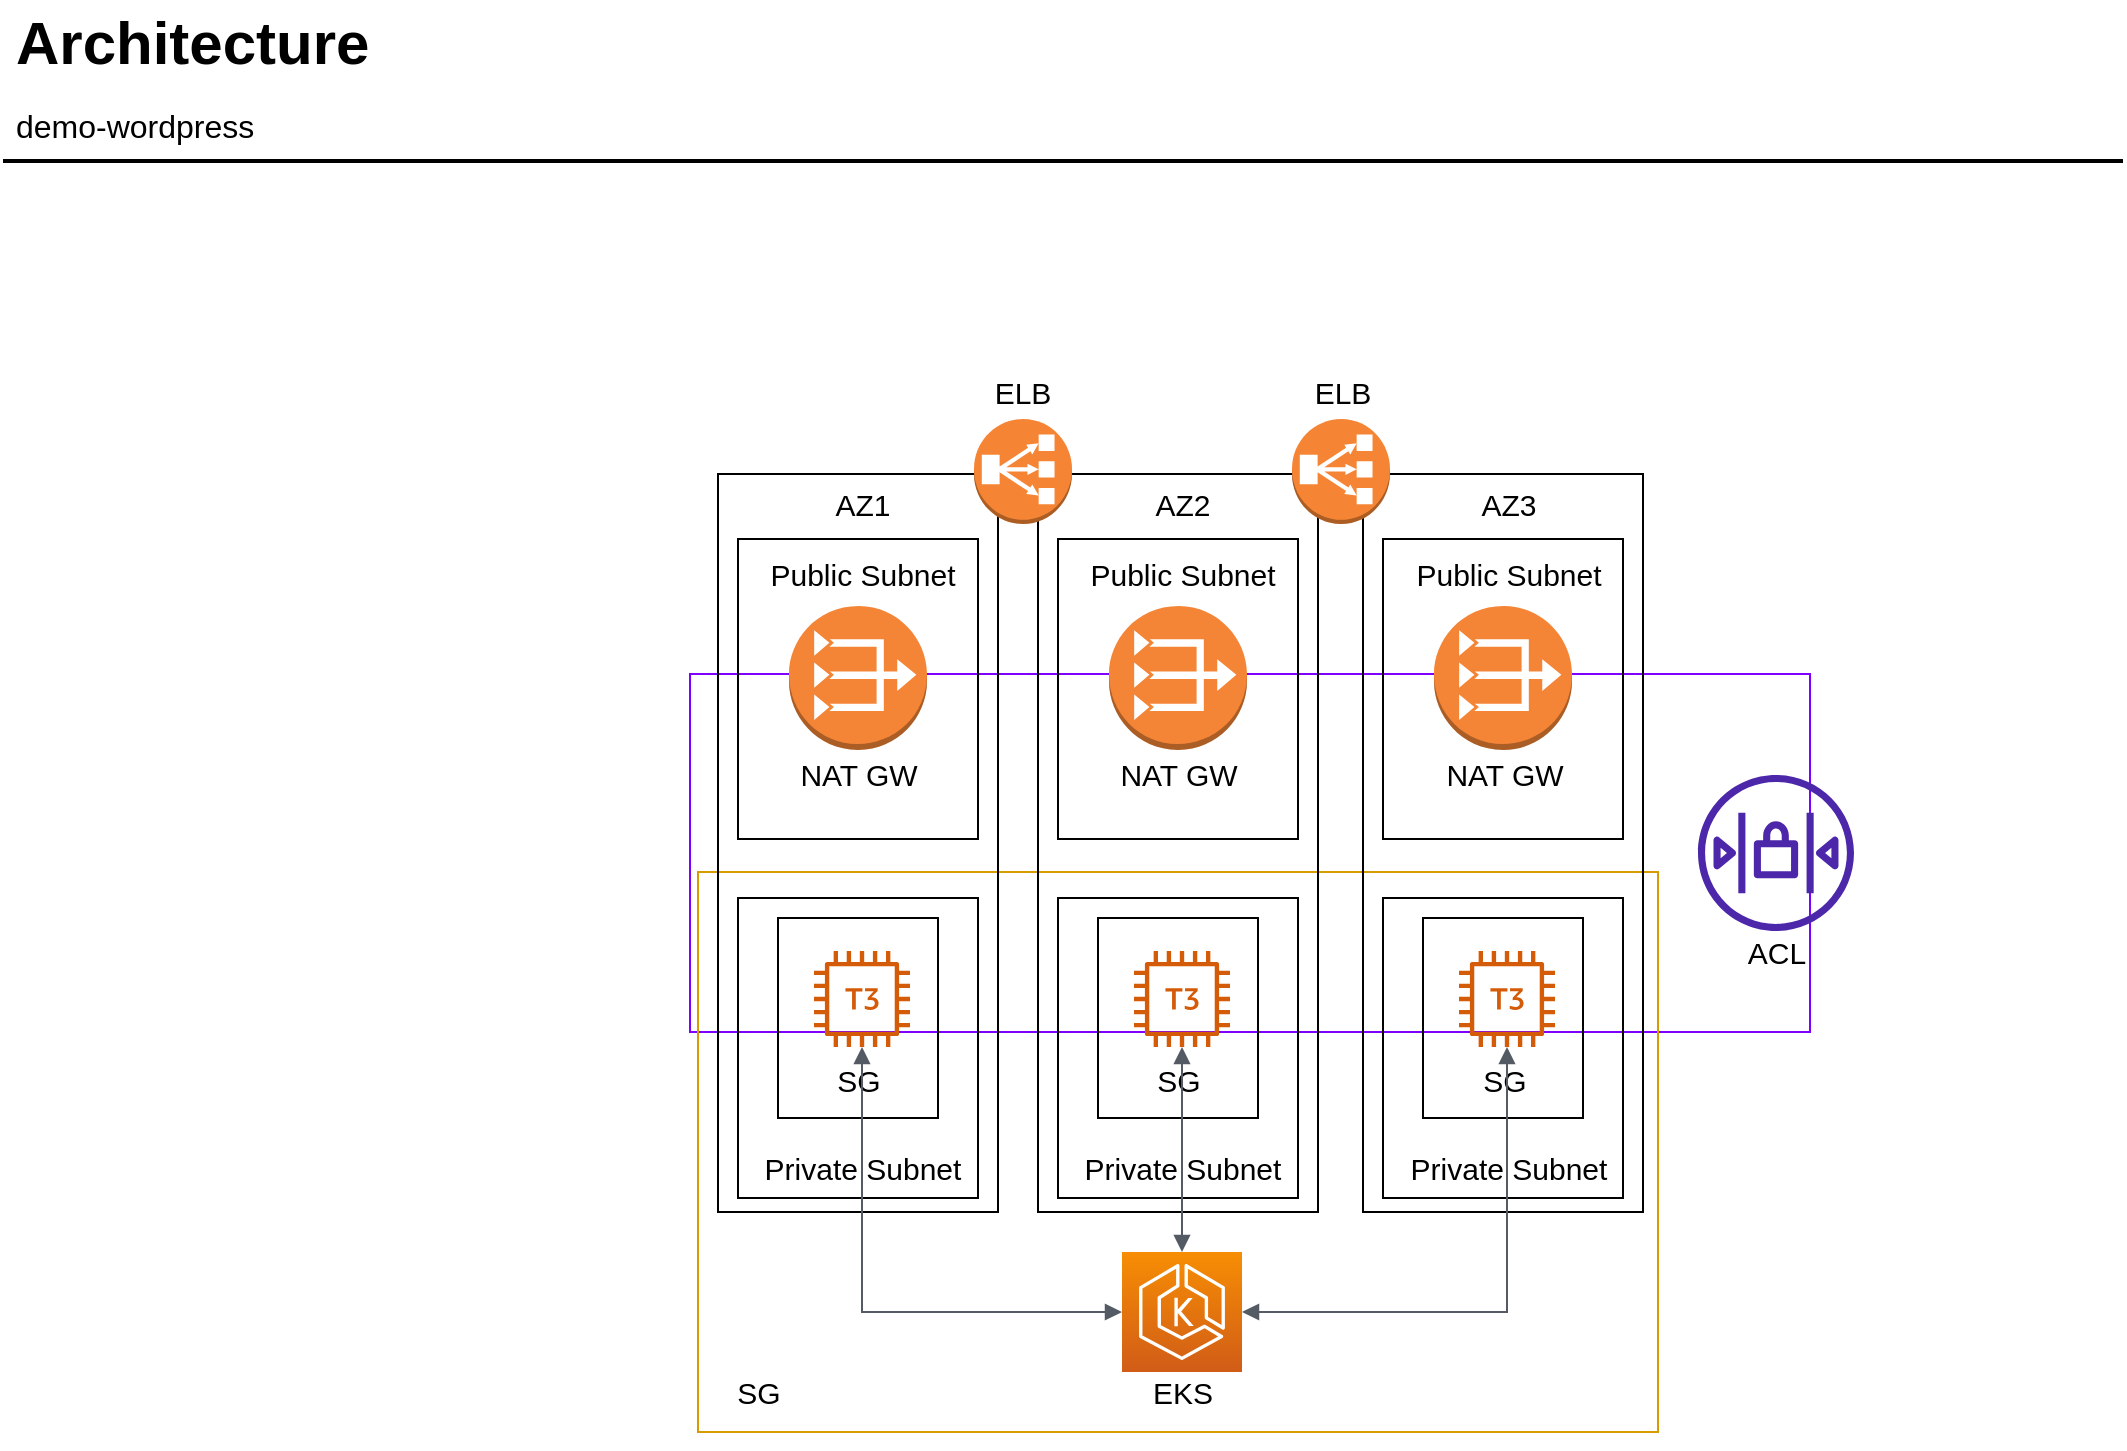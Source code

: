 <mxfile version="16.6.1" type="github">
  <diagram id="Ht1M8jgEwFfnCIfOTk4-" name="Page-1">
    <mxGraphModel dx="1673" dy="887" grid="1" gridSize="10" guides="1" tooltips="1" connect="1" arrows="1" fold="1" page="1" pageScale="1" pageWidth="1169" pageHeight="827" math="0" shadow="0">
      <root>
        <mxCell id="0" />
        <mxCell id="1" parent="0" />
        <mxCell id="Htbz3_5xFDLYGNEnt884-63" value="" style="rounded=0;whiteSpace=wrap;html=1;fontSize=15;fontColor=#DBD4EE;fillColor=none;strokeColor=#7F00FF;" vertex="1" parent="1">
          <mxGeometry x="396" y="401" width="560" height="179" as="geometry" />
        </mxCell>
        <mxCell id="Htbz3_5xFDLYGNEnt884-4" value="" style="rounded=0;whiteSpace=wrap;html=1;fillColor=none;" vertex="1" parent="1">
          <mxGeometry x="440" y="523" width="80" height="100" as="geometry" />
        </mxCell>
        <mxCell id="Htbz3_5xFDLYGNEnt884-12" value="" style="rounded=0;whiteSpace=wrap;html=1;fontSize=15;fillColor=none;" vertex="1" parent="1">
          <mxGeometry x="420" y="513" width="120" height="150" as="geometry" />
        </mxCell>
        <mxCell id="Htbz3_5xFDLYGNEnt884-22" value="" style="rounded=0;whiteSpace=wrap;html=1;fillColor=none;" vertex="1" parent="1">
          <mxGeometry x="600" y="523" width="80" height="100" as="geometry" />
        </mxCell>
        <mxCell id="Htbz3_5xFDLYGNEnt884-33" value="" style="rounded=0;whiteSpace=wrap;html=1;fillColor=none;" vertex="1" parent="1">
          <mxGeometry x="762.5" y="523" width="80" height="100" as="geometry" />
        </mxCell>
        <mxCell id="Htbz3_5xFDLYGNEnt884-35" value="" style="rounded=0;whiteSpace=wrap;html=1;fontSize=15;fillColor=none;" vertex="1" parent="1">
          <mxGeometry x="742.5" y="513" width="120" height="150" as="geometry" />
        </mxCell>
        <mxCell id="Htbz3_5xFDLYGNEnt884-24" value="" style="rounded=0;whiteSpace=wrap;html=1;fontSize=15;fillColor=none;" vertex="1" parent="1">
          <mxGeometry x="580" y="513" width="120" height="150" as="geometry" />
        </mxCell>
        <mxCell id="Htbz3_5xFDLYGNEnt884-46" value="" style="rounded=0;whiteSpace=wrap;html=1;fontSize=15;fillColor=none;strokeColor=#d79b00;" vertex="1" parent="1">
          <mxGeometry x="400" y="500" width="480" height="280" as="geometry" />
        </mxCell>
        <mxCell id="Htbz3_5xFDLYGNEnt884-18" value="" style="rounded=0;whiteSpace=wrap;html=1;fontSize=15;fillColor=none;" vertex="1" parent="1">
          <mxGeometry x="410" y="301" width="140" height="369" as="geometry" />
        </mxCell>
        <mxCell id="-QjtrjUzRDEMRZ5MF8oH-47" value="Architecture" style="text;html=1;resizable=0;points=[];autosize=1;align=left;verticalAlign=top;spacingTop=-4;fontSize=30;fontStyle=1" parent="1" vertex="1">
          <mxGeometry x="56.5" y="64.5" width="190" height="40" as="geometry" />
        </mxCell>
        <mxCell id="-QjtrjUzRDEMRZ5MF8oH-48" value="demo-wordpress" style="text;html=1;resizable=0;points=[];autosize=1;align=left;verticalAlign=top;spacingTop=-4;fontSize=16;" parent="1" vertex="1">
          <mxGeometry x="56.5" y="114.5" width="130" height="20" as="geometry" />
        </mxCell>
        <mxCell id="SCVMTBWpLvtzJIhz15lM-1" value="" style="line;strokeWidth=2;html=1;fontSize=14;" parent="1" vertex="1">
          <mxGeometry x="52.5" y="139.5" width="1060" height="10" as="geometry" />
        </mxCell>
        <mxCell id="Htbz3_5xFDLYGNEnt884-3" value="" style="sketch=0;outlineConnect=0;fontColor=#232F3E;gradientColor=none;fillColor=#D45B07;strokeColor=none;dashed=0;verticalLabelPosition=bottom;verticalAlign=top;align=center;html=1;fontSize=12;fontStyle=0;aspect=fixed;pointerEvents=1;shape=mxgraph.aws4.t3_instance;" vertex="1" parent="1">
          <mxGeometry x="458" y="539.5" width="48" height="48" as="geometry" />
        </mxCell>
        <mxCell id="Htbz3_5xFDLYGNEnt884-5" value="&lt;font style=&quot;font-size: 15px&quot;&gt;SG&lt;/font&gt;" style="text;html=1;resizable=0;autosize=1;align=center;verticalAlign=middle;points=[];fillColor=none;strokeColor=none;rounded=0;" vertex="1" parent="1">
          <mxGeometry x="460" y="594" width="40" height="20" as="geometry" />
        </mxCell>
        <mxCell id="Htbz3_5xFDLYGNEnt884-13" value="Private Subnet" style="text;html=1;resizable=0;autosize=1;align=center;verticalAlign=middle;points=[];fillColor=none;strokeColor=none;rounded=0;fontSize=15;" vertex="1" parent="1">
          <mxGeometry x="427" y="638" width="110" height="20" as="geometry" />
        </mxCell>
        <mxCell id="Htbz3_5xFDLYGNEnt884-14" value="" style="rounded=0;whiteSpace=wrap;html=1;fontSize=15;fillColor=none;" vertex="1" parent="1">
          <mxGeometry x="420" y="333.5" width="120" height="150" as="geometry" />
        </mxCell>
        <mxCell id="Htbz3_5xFDLYGNEnt884-15" value="Public Subnet" style="text;html=1;resizable=0;autosize=1;align=center;verticalAlign=middle;points=[];fillColor=none;strokeColor=none;rounded=0;fontSize=15;" vertex="1" parent="1">
          <mxGeometry x="427" y="341" width="110" height="20" as="geometry" />
        </mxCell>
        <mxCell id="Htbz3_5xFDLYGNEnt884-16" value="" style="outlineConnect=0;dashed=0;verticalLabelPosition=bottom;verticalAlign=top;align=center;html=1;shape=mxgraph.aws3.vpc_nat_gateway;fillColor=#F58536;gradientColor=none;fontSize=15;" vertex="1" parent="1">
          <mxGeometry x="445.5" y="367" width="69" height="72" as="geometry" />
        </mxCell>
        <mxCell id="Htbz3_5xFDLYGNEnt884-17" value="NAT GW" style="text;html=1;resizable=0;autosize=1;align=center;verticalAlign=middle;points=[];fillColor=none;strokeColor=none;rounded=0;fontSize=15;" vertex="1" parent="1">
          <mxGeometry x="445" y="441" width="70" height="20" as="geometry" />
        </mxCell>
        <mxCell id="Htbz3_5xFDLYGNEnt884-19" value="AZ1" style="text;html=1;resizable=0;autosize=1;align=center;verticalAlign=middle;points=[];fillColor=none;strokeColor=none;rounded=0;fontSize=15;" vertex="1" parent="1">
          <mxGeometry x="462" y="306" width="40" height="20" as="geometry" />
        </mxCell>
        <mxCell id="Htbz3_5xFDLYGNEnt884-20" value="" style="rounded=0;whiteSpace=wrap;html=1;fontSize=15;fillColor=none;" vertex="1" parent="1">
          <mxGeometry x="570" y="301" width="140" height="369" as="geometry" />
        </mxCell>
        <mxCell id="Htbz3_5xFDLYGNEnt884-21" value="" style="sketch=0;outlineConnect=0;fontColor=#232F3E;gradientColor=none;fillColor=#D45B07;strokeColor=none;dashed=0;verticalLabelPosition=bottom;verticalAlign=top;align=center;html=1;fontSize=12;fontStyle=0;aspect=fixed;pointerEvents=1;shape=mxgraph.aws4.t3_instance;" vertex="1" parent="1">
          <mxGeometry x="618" y="539.5" width="48" height="48" as="geometry" />
        </mxCell>
        <mxCell id="Htbz3_5xFDLYGNEnt884-23" value="&lt;font style=&quot;font-size: 15px&quot;&gt;SG&lt;/font&gt;" style="text;html=1;resizable=0;autosize=1;align=center;verticalAlign=middle;points=[];fillColor=none;strokeColor=none;rounded=0;" vertex="1" parent="1">
          <mxGeometry x="620" y="594" width="40" height="20" as="geometry" />
        </mxCell>
        <mxCell id="Htbz3_5xFDLYGNEnt884-25" value="Private Subnet" style="text;html=1;resizable=0;autosize=1;align=center;verticalAlign=middle;points=[];fillColor=none;strokeColor=none;rounded=0;fontSize=15;" vertex="1" parent="1">
          <mxGeometry x="587" y="638" width="110" height="20" as="geometry" />
        </mxCell>
        <mxCell id="Htbz3_5xFDLYGNEnt884-26" value="" style="rounded=0;whiteSpace=wrap;html=1;fontSize=15;fillColor=none;" vertex="1" parent="1">
          <mxGeometry x="580" y="333.5" width="120" height="150" as="geometry" />
        </mxCell>
        <mxCell id="Htbz3_5xFDLYGNEnt884-27" value="Public Subnet" style="text;html=1;resizable=0;autosize=1;align=center;verticalAlign=middle;points=[];fillColor=none;strokeColor=none;rounded=0;fontSize=15;" vertex="1" parent="1">
          <mxGeometry x="587" y="341" width="110" height="20" as="geometry" />
        </mxCell>
        <mxCell id="Htbz3_5xFDLYGNEnt884-28" value="" style="outlineConnect=0;dashed=0;verticalLabelPosition=bottom;verticalAlign=top;align=center;html=1;shape=mxgraph.aws3.vpc_nat_gateway;fillColor=#F58536;gradientColor=none;fontSize=15;" vertex="1" parent="1">
          <mxGeometry x="605.5" y="367" width="69" height="72" as="geometry" />
        </mxCell>
        <mxCell id="Htbz3_5xFDLYGNEnt884-29" value="NAT GW" style="text;html=1;resizable=0;autosize=1;align=center;verticalAlign=middle;points=[];fillColor=none;strokeColor=none;rounded=0;fontSize=15;" vertex="1" parent="1">
          <mxGeometry x="605" y="441" width="70" height="20" as="geometry" />
        </mxCell>
        <mxCell id="Htbz3_5xFDLYGNEnt884-30" value="AZ2" style="text;html=1;resizable=0;autosize=1;align=center;verticalAlign=middle;points=[];fillColor=none;strokeColor=none;rounded=0;fontSize=15;" vertex="1" parent="1">
          <mxGeometry x="622" y="306" width="40" height="20" as="geometry" />
        </mxCell>
        <mxCell id="Htbz3_5xFDLYGNEnt884-31" value="" style="rounded=0;whiteSpace=wrap;html=1;fontSize=15;fillColor=none;" vertex="1" parent="1">
          <mxGeometry x="732.5" y="301" width="140" height="369" as="geometry" />
        </mxCell>
        <mxCell id="Htbz3_5xFDLYGNEnt884-32" value="" style="sketch=0;outlineConnect=0;fontColor=#232F3E;gradientColor=none;fillColor=#D45B07;strokeColor=none;dashed=0;verticalLabelPosition=bottom;verticalAlign=top;align=center;html=1;fontSize=12;fontStyle=0;aspect=fixed;pointerEvents=1;shape=mxgraph.aws4.t3_instance;" vertex="1" parent="1">
          <mxGeometry x="780.5" y="539.5" width="48" height="48" as="geometry" />
        </mxCell>
        <mxCell id="Htbz3_5xFDLYGNEnt884-34" value="&lt;font style=&quot;font-size: 15px&quot;&gt;SG&lt;/font&gt;" style="text;html=1;resizable=0;autosize=1;align=center;verticalAlign=middle;points=[];fillColor=none;strokeColor=none;rounded=0;" vertex="1" parent="1">
          <mxGeometry x="782.5" y="594" width="40" height="20" as="geometry" />
        </mxCell>
        <mxCell id="Htbz3_5xFDLYGNEnt884-36" value="Private Subnet" style="text;html=1;resizable=0;autosize=1;align=center;verticalAlign=middle;points=[];fillColor=none;strokeColor=none;rounded=0;fontSize=15;" vertex="1" parent="1">
          <mxGeometry x="749.5" y="638" width="110" height="20" as="geometry" />
        </mxCell>
        <mxCell id="Htbz3_5xFDLYGNEnt884-37" value="" style="rounded=0;whiteSpace=wrap;html=1;fontSize=15;fillColor=none;" vertex="1" parent="1">
          <mxGeometry x="742.5" y="333.5" width="120" height="150" as="geometry" />
        </mxCell>
        <mxCell id="Htbz3_5xFDLYGNEnt884-38" value="Public Subnet" style="text;html=1;resizable=0;autosize=1;align=center;verticalAlign=middle;points=[];fillColor=none;strokeColor=none;rounded=0;fontSize=15;" vertex="1" parent="1">
          <mxGeometry x="749.5" y="341" width="110" height="20" as="geometry" />
        </mxCell>
        <mxCell id="Htbz3_5xFDLYGNEnt884-39" value="" style="outlineConnect=0;dashed=0;verticalLabelPosition=bottom;verticalAlign=top;align=center;html=1;shape=mxgraph.aws3.vpc_nat_gateway;fillColor=#F58536;gradientColor=none;fontSize=15;" vertex="1" parent="1">
          <mxGeometry x="768" y="367" width="69" height="72" as="geometry" />
        </mxCell>
        <mxCell id="Htbz3_5xFDLYGNEnt884-40" value="NAT GW" style="text;html=1;resizable=0;autosize=1;align=center;verticalAlign=middle;points=[];fillColor=none;strokeColor=none;rounded=0;fontSize=15;" vertex="1" parent="1">
          <mxGeometry x="767.5" y="441" width="70" height="20" as="geometry" />
        </mxCell>
        <mxCell id="Htbz3_5xFDLYGNEnt884-41" value="AZ3" style="text;html=1;resizable=0;autosize=1;align=center;verticalAlign=middle;points=[];fillColor=none;strokeColor=none;rounded=0;fontSize=15;" vertex="1" parent="1">
          <mxGeometry x="784.5" y="306" width="40" height="20" as="geometry" />
        </mxCell>
        <mxCell id="Htbz3_5xFDLYGNEnt884-42" value="" style="outlineConnect=0;dashed=0;verticalLabelPosition=bottom;verticalAlign=top;align=center;html=1;shape=mxgraph.aws3.classic_load_balancer;fillColor=#F58534;gradientColor=none;fontSize=15;" vertex="1" parent="1">
          <mxGeometry x="538" y="273.5" width="49" height="52.5" as="geometry" />
        </mxCell>
        <mxCell id="Htbz3_5xFDLYGNEnt884-43" value="" style="outlineConnect=0;dashed=0;verticalLabelPosition=bottom;verticalAlign=top;align=center;html=1;shape=mxgraph.aws3.classic_load_balancer;fillColor=#F58534;gradientColor=none;fontSize=15;" vertex="1" parent="1">
          <mxGeometry x="697" y="273.5" width="49" height="52.5" as="geometry" />
        </mxCell>
        <mxCell id="Htbz3_5xFDLYGNEnt884-44" value="ELB" style="text;html=1;resizable=0;autosize=1;align=center;verticalAlign=middle;points=[];fillColor=none;strokeColor=none;rounded=0;fontSize=15;" vertex="1" parent="1">
          <mxGeometry x="541.5" y="250" width="40" height="20" as="geometry" />
        </mxCell>
        <mxCell id="Htbz3_5xFDLYGNEnt884-45" value="ELB" style="text;html=1;resizable=0;autosize=1;align=center;verticalAlign=middle;points=[];fillColor=none;strokeColor=none;rounded=0;fontSize=15;" vertex="1" parent="1">
          <mxGeometry x="701.5" y="250" width="40" height="20" as="geometry" />
        </mxCell>
        <mxCell id="Htbz3_5xFDLYGNEnt884-48" value="" style="sketch=0;points=[[0,0,0],[0.25,0,0],[0.5,0,0],[0.75,0,0],[1,0,0],[0,1,0],[0.25,1,0],[0.5,1,0],[0.75,1,0],[1,1,0],[0,0.25,0],[0,0.5,0],[0,0.75,0],[1,0.25,0],[1,0.5,0],[1,0.75,0]];outlineConnect=0;fontColor=#232F3E;gradientColor=#F78E04;gradientDirection=north;fillColor=#D05C17;strokeColor=#ffffff;dashed=0;verticalLabelPosition=bottom;verticalAlign=top;align=center;html=1;fontSize=12;fontStyle=0;aspect=fixed;shape=mxgraph.aws4.resourceIcon;resIcon=mxgraph.aws4.eks;" vertex="1" parent="1">
          <mxGeometry x="612" y="690" width="60" height="60" as="geometry" />
        </mxCell>
        <mxCell id="Htbz3_5xFDLYGNEnt884-54" value="" style="edgeStyle=orthogonalEdgeStyle;html=1;endArrow=block;elbow=vertical;startArrow=block;startFill=1;endFill=1;strokeColor=#545B64;rounded=0;fontSize=15;fontColor=#F8EDD2;" edge="1" parent="1" source="Htbz3_5xFDLYGNEnt884-48" target="Htbz3_5xFDLYGNEnt884-32">
          <mxGeometry width="100" relative="1" as="geometry">
            <mxPoint x="730" y="711" as="sourcePoint" />
            <mxPoint x="830" y="711" as="targetPoint" />
          </mxGeometry>
        </mxCell>
        <mxCell id="Htbz3_5xFDLYGNEnt884-55" value="" style="edgeStyle=orthogonalEdgeStyle;html=1;endArrow=block;elbow=vertical;startArrow=block;startFill=1;endFill=1;strokeColor=#545B64;rounded=0;fontSize=15;fontColor=#F8EDD2;exitX=0;exitY=0.5;exitDx=0;exitDy=0;exitPerimeter=0;" edge="1" parent="1" source="Htbz3_5xFDLYGNEnt884-48" target="Htbz3_5xFDLYGNEnt884-3">
          <mxGeometry width="100" relative="1" as="geometry">
            <mxPoint x="680" y="780.059" as="sourcePoint" />
            <mxPoint x="814.529" y="597.5" as="targetPoint" />
          </mxGeometry>
        </mxCell>
        <mxCell id="Htbz3_5xFDLYGNEnt884-56" value="" style="edgeStyle=orthogonalEdgeStyle;html=1;endArrow=block;elbow=vertical;startArrow=block;startFill=1;endFill=1;strokeColor=#545B64;rounded=0;fontSize=15;fontColor=#F8EDD2;exitX=0.5;exitY=0;exitDx=0;exitDy=0;exitPerimeter=0;" edge="1" parent="1" source="Htbz3_5xFDLYGNEnt884-48" target="Htbz3_5xFDLYGNEnt884-21">
          <mxGeometry width="100" relative="1" as="geometry">
            <mxPoint x="680" y="780.059" as="sourcePoint" />
            <mxPoint x="814.529" y="597.5" as="targetPoint" />
          </mxGeometry>
        </mxCell>
        <mxCell id="Htbz3_5xFDLYGNEnt884-57" style="edgeStyle=orthogonalEdgeStyle;rounded=0;orthogonalLoop=1;jettySize=auto;html=1;exitX=0.5;exitY=1;exitDx=0;exitDy=0;fontSize=15;fontColor=#F8EDD2;" edge="1" parent="1" source="Htbz3_5xFDLYGNEnt884-46" target="Htbz3_5xFDLYGNEnt884-46">
          <mxGeometry relative="1" as="geometry" />
        </mxCell>
        <mxCell id="Htbz3_5xFDLYGNEnt884-58" value="&lt;font style=&quot;font-size: 15px&quot;&gt;SG&lt;/font&gt;" style="text;html=1;resizable=0;autosize=1;align=center;verticalAlign=middle;points=[];fillColor=none;strokeColor=none;rounded=0;" vertex="1" parent="1">
          <mxGeometry x="410" y="750" width="40" height="20" as="geometry" />
        </mxCell>
        <mxCell id="Htbz3_5xFDLYGNEnt884-60" value="EKS" style="text;html=1;resizable=0;autosize=1;align=center;verticalAlign=middle;points=[];fillColor=none;strokeColor=none;rounded=0;fontSize=15;" vertex="1" parent="1">
          <mxGeometry x="617" y="750" width="50" height="20" as="geometry" />
        </mxCell>
        <mxCell id="Htbz3_5xFDLYGNEnt884-61" value="ACL" style="text;html=1;resizable=0;autosize=1;align=center;verticalAlign=middle;points=[];fillColor=none;strokeColor=none;rounded=0;fontSize=15;" vertex="1" parent="1">
          <mxGeometry x="919" y="529.5" width="40" height="20" as="geometry" />
        </mxCell>
        <mxCell id="Htbz3_5xFDLYGNEnt884-66" value="" style="sketch=0;outlineConnect=0;fontColor=#232F3E;gradientColor=none;fillColor=#4D27AA;strokeColor=none;dashed=0;verticalLabelPosition=bottom;verticalAlign=top;align=center;html=1;fontSize=12;fontStyle=0;aspect=fixed;pointerEvents=1;shape=mxgraph.aws4.network_access_control_list;shadow=0;labelBackgroundColor=none;" vertex="1" parent="1">
          <mxGeometry x="900" y="451.5" width="78" height="78" as="geometry" />
        </mxCell>
      </root>
    </mxGraphModel>
  </diagram>
</mxfile>
